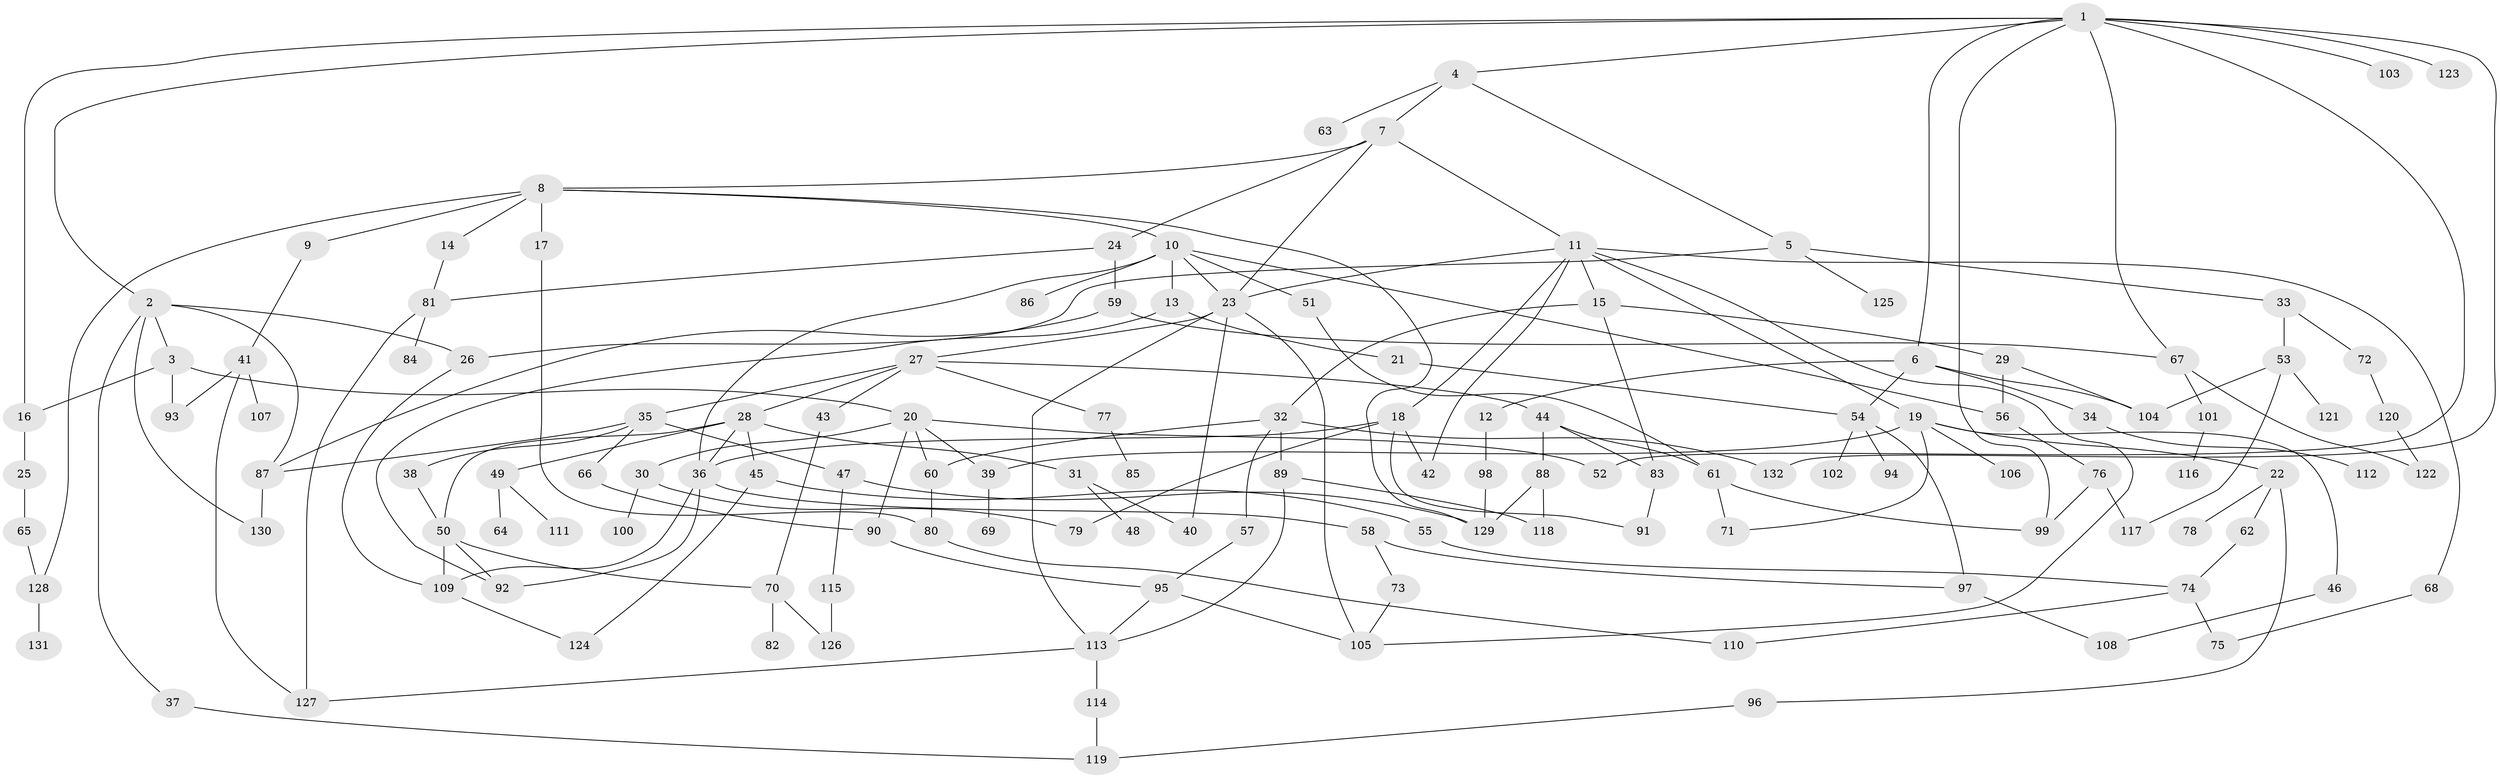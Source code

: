 // coarse degree distribution, {10: 0.011235955056179775, 7: 0.0449438202247191, 4: 0.12359550561797752, 5: 0.0449438202247191, 6: 0.10112359550561797, 12: 0.011235955056179775, 8: 0.011235955056179775, 2: 0.24719101123595505, 3: 0.21348314606741572, 1: 0.19101123595505617}
// Generated by graph-tools (version 1.1) at 2025/51/02/27/25 19:51:37]
// undirected, 132 vertices, 192 edges
graph export_dot {
graph [start="1"]
  node [color=gray90,style=filled];
  1;
  2;
  3;
  4;
  5;
  6;
  7;
  8;
  9;
  10;
  11;
  12;
  13;
  14;
  15;
  16;
  17;
  18;
  19;
  20;
  21;
  22;
  23;
  24;
  25;
  26;
  27;
  28;
  29;
  30;
  31;
  32;
  33;
  34;
  35;
  36;
  37;
  38;
  39;
  40;
  41;
  42;
  43;
  44;
  45;
  46;
  47;
  48;
  49;
  50;
  51;
  52;
  53;
  54;
  55;
  56;
  57;
  58;
  59;
  60;
  61;
  62;
  63;
  64;
  65;
  66;
  67;
  68;
  69;
  70;
  71;
  72;
  73;
  74;
  75;
  76;
  77;
  78;
  79;
  80;
  81;
  82;
  83;
  84;
  85;
  86;
  87;
  88;
  89;
  90;
  91;
  92;
  93;
  94;
  95;
  96;
  97;
  98;
  99;
  100;
  101;
  102;
  103;
  104;
  105;
  106;
  107;
  108;
  109;
  110;
  111;
  112;
  113;
  114;
  115;
  116;
  117;
  118;
  119;
  120;
  121;
  122;
  123;
  124;
  125;
  126;
  127;
  128;
  129;
  130;
  131;
  132;
  1 -- 2;
  1 -- 4;
  1 -- 6;
  1 -- 103;
  1 -- 123;
  1 -- 132;
  1 -- 67;
  1 -- 99;
  1 -- 52;
  1 -- 16;
  2 -- 3;
  2 -- 26;
  2 -- 37;
  2 -- 87;
  2 -- 130;
  3 -- 16;
  3 -- 20;
  3 -- 93;
  4 -- 5;
  4 -- 7;
  4 -- 63;
  5 -- 33;
  5 -- 125;
  5 -- 26;
  6 -- 12;
  6 -- 34;
  6 -- 54;
  6 -- 104;
  7 -- 8;
  7 -- 11;
  7 -- 23;
  7 -- 24;
  8 -- 9;
  8 -- 10;
  8 -- 14;
  8 -- 17;
  8 -- 128;
  8 -- 129;
  9 -- 41;
  10 -- 13;
  10 -- 51;
  10 -- 56;
  10 -- 86;
  10 -- 23;
  10 -- 36;
  11 -- 15;
  11 -- 18;
  11 -- 19;
  11 -- 42;
  11 -- 68;
  11 -- 105;
  11 -- 23;
  12 -- 98;
  13 -- 21;
  13 -- 92;
  14 -- 81;
  15 -- 29;
  15 -- 32;
  15 -- 83;
  16 -- 25;
  17 -- 80;
  18 -- 36;
  18 -- 79;
  18 -- 91;
  18 -- 42;
  19 -- 22;
  19 -- 46;
  19 -- 106;
  19 -- 39;
  19 -- 71;
  20 -- 30;
  20 -- 39;
  20 -- 52;
  20 -- 90;
  20 -- 60;
  21 -- 54;
  22 -- 62;
  22 -- 78;
  22 -- 96;
  23 -- 27;
  23 -- 113;
  23 -- 40;
  23 -- 105;
  24 -- 59;
  24 -- 81;
  25 -- 65;
  26 -- 109;
  27 -- 28;
  27 -- 35;
  27 -- 43;
  27 -- 44;
  27 -- 77;
  28 -- 31;
  28 -- 45;
  28 -- 49;
  28 -- 50;
  28 -- 36;
  29 -- 104;
  29 -- 56;
  30 -- 100;
  30 -- 79;
  31 -- 40;
  31 -- 48;
  32 -- 57;
  32 -- 60;
  32 -- 89;
  32 -- 132;
  33 -- 53;
  33 -- 72;
  34 -- 112;
  35 -- 38;
  35 -- 47;
  35 -- 66;
  35 -- 87;
  36 -- 58;
  36 -- 109;
  36 -- 92;
  37 -- 119;
  38 -- 50;
  39 -- 69;
  41 -- 93;
  41 -- 107;
  41 -- 127;
  43 -- 70;
  44 -- 61;
  44 -- 88;
  44 -- 83;
  45 -- 55;
  45 -- 124;
  46 -- 108;
  47 -- 115;
  47 -- 129;
  49 -- 64;
  49 -- 111;
  50 -- 70;
  50 -- 92;
  50 -- 109;
  51 -- 61;
  53 -- 121;
  53 -- 104;
  53 -- 117;
  54 -- 94;
  54 -- 102;
  54 -- 97;
  55 -- 74;
  56 -- 76;
  57 -- 95;
  58 -- 73;
  58 -- 97;
  59 -- 67;
  59 -- 87;
  60 -- 80;
  61 -- 71;
  61 -- 99;
  62 -- 74;
  65 -- 128;
  66 -- 90;
  67 -- 101;
  67 -- 122;
  68 -- 75;
  70 -- 82;
  70 -- 126;
  72 -- 120;
  73 -- 105;
  74 -- 75;
  74 -- 110;
  76 -- 99;
  76 -- 117;
  77 -- 85;
  80 -- 110;
  81 -- 84;
  81 -- 127;
  83 -- 91;
  87 -- 130;
  88 -- 118;
  88 -- 129;
  89 -- 113;
  89 -- 118;
  90 -- 95;
  95 -- 105;
  95 -- 113;
  96 -- 119;
  97 -- 108;
  98 -- 129;
  101 -- 116;
  109 -- 124;
  113 -- 114;
  113 -- 127;
  114 -- 119;
  115 -- 126;
  120 -- 122;
  128 -- 131;
}
